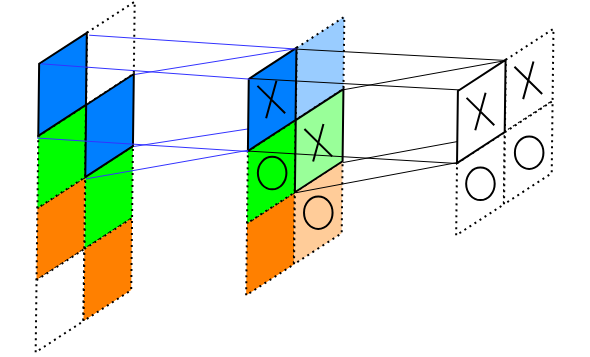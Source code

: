 <mxfile version="15.5.5" type="github">
  <diagram id="SEAIYqwF87A7cVQ8-DyG" name="Page-1">
    <mxGraphModel dx="530" dy="317" grid="1" gridSize="10" guides="1" tooltips="1" connect="1" arrows="1" fold="1" page="1" pageScale="1" pageWidth="827" pageHeight="1169" math="0" shadow="0">
      <root>
        <mxCell id="0" />
        <mxCell id="1" parent="0" />
        <mxCell id="-y09qwYfMfObH2Hs8NJf-94" value="" style="endArrow=none;html=1;rounded=0;strokeWidth=0.5;exitX=1;exitY=0;exitDx=0;exitDy=0;entryX=1;entryY=0;entryDx=0;entryDy=0;" edge="1" parent="1" source="-y09qwYfMfObH2Hs8NJf-51" target="-y09qwYfMfObH2Hs8NJf-53">
          <mxGeometry width="50" height="50" relative="1" as="geometry">
            <mxPoint x="108.348" y="110.352" as="sourcePoint" />
            <mxPoint x="212.351" y="117.302" as="targetPoint" />
          </mxGeometry>
        </mxCell>
        <mxCell id="-y09qwYfMfObH2Hs8NJf-95" value="" style="endArrow=none;html=1;rounded=0;strokeWidth=0.5;entryX=1;entryY=0;entryDx=0;entryDy=0;exitX=0.583;exitY=1.011;exitDx=0;exitDy=0;exitPerimeter=0;" edge="1" parent="1" source="-y09qwYfMfObH2Hs8NJf-51" target="-y09qwYfMfObH2Hs8NJf-55">
          <mxGeometry width="50" height="50" relative="1" as="geometry">
            <mxPoint x="200" y="130" as="sourcePoint" />
            <mxPoint x="222.351" y="127.302" as="targetPoint" />
          </mxGeometry>
        </mxCell>
        <mxCell id="-y09qwYfMfObH2Hs8NJf-88" value="" style="endArrow=none;html=1;rounded=0;strokeWidth=0.5;exitX=1;exitY=0;exitDx=0;exitDy=0;entryX=1;entryY=0;entryDx=0;entryDy=0;strokeColor=#3333FF;" edge="1" parent="1" source="-y09qwYfMfObH2Hs8NJf-30" target="-y09qwYfMfObH2Hs8NJf-46">
          <mxGeometry width="50" height="50" relative="1" as="geometry">
            <mxPoint x="98.348" y="100.352" as="sourcePoint" />
            <mxPoint x="247.351" y="108.102" as="targetPoint" />
          </mxGeometry>
        </mxCell>
        <mxCell id="-y09qwYfMfObH2Hs8NJf-89" value="" style="endArrow=none;html=1;rounded=0;strokeWidth=0.5;exitX=1;exitY=0;exitDx=0;exitDy=0;entryX=0.569;entryY=1.005;entryDx=0;entryDy=0;entryPerimeter=0;strokeColor=#3333FF;" edge="1" parent="1" source="-y09qwYfMfObH2Hs8NJf-39" target="-y09qwYfMfObH2Hs8NJf-46">
          <mxGeometry width="50" height="50" relative="1" as="geometry">
            <mxPoint x="108.348" y="110.352" as="sourcePoint" />
            <mxPoint x="257.351" y="118.102" as="targetPoint" />
          </mxGeometry>
        </mxCell>
        <mxCell id="-y09qwYfMfObH2Hs8NJf-39" value="" style="shape=parallelogram;perimeter=parallelogramPerimeter;whiteSpace=wrap;html=1;fixedSize=1;rotation=327;fillColor=#00FF00;dashed=1;dashPattern=1 2;" vertex="1" parent="1">
          <mxGeometry x="54.129" y="136.776" width="48.42" height="30" as="geometry" />
        </mxCell>
        <mxCell id="-y09qwYfMfObH2Hs8NJf-27" value="" style="shape=parallelogram;perimeter=parallelogramPerimeter;whiteSpace=wrap;html=1;fixedSize=1;rotation=327;dashed=1;dashPattern=1 2;" vertex="1" parent="1">
          <mxGeometry x="55" y="64.61" width="48.42" height="30" as="geometry" />
        </mxCell>
        <mxCell id="-y09qwYfMfObH2Hs8NJf-38" value="" style="shape=parallelogram;perimeter=parallelogramPerimeter;whiteSpace=wrap;html=1;fixedSize=1;rotation=327;fillColor=#FF8000;dashed=1;dashPattern=1 2;" vertex="1" parent="1">
          <mxGeometry x="30.189" y="152.346" width="48.42" height="30" as="geometry" />
        </mxCell>
        <mxCell id="-y09qwYfMfObH2Hs8NJf-42" value="" style="shape=parallelogram;perimeter=parallelogramPerimeter;whiteSpace=wrap;html=1;fixedSize=1;rotation=327;dashed=1;dashPattern=1 2;" vertex="1" parent="1">
          <mxGeometry x="29.754" y="188.346" width="48.42" height="30" as="geometry" />
        </mxCell>
        <mxCell id="-y09qwYfMfObH2Hs8NJf-43" value="" style="shape=parallelogram;perimeter=parallelogramPerimeter;whiteSpace=wrap;html=1;fixedSize=1;rotation=327;fillColor=#FF8000;dashed=1;dashPattern=1 2;" vertex="1" parent="1">
          <mxGeometry x="53.694" y="172.776" width="48.42" height="30" as="geometry" />
        </mxCell>
        <mxCell id="-y09qwYfMfObH2Hs8NJf-29" value="" style="shape=parallelogram;perimeter=parallelogramPerimeter;whiteSpace=wrap;html=1;fixedSize=1;rotation=327;fillColor=#00FF00;dashed=1;dashPattern=1 2;" vertex="1" parent="1">
          <mxGeometry x="30.624" y="116.346" width="48.42" height="30" as="geometry" />
        </mxCell>
        <mxCell id="-y09qwYfMfObH2Hs8NJf-47" value="" style="shape=parallelogram;perimeter=parallelogramPerimeter;whiteSpace=wrap;html=1;fixedSize=1;rotation=327;fillColor=#99CCFF;dashed=1;dashPattern=1 2;" vertex="1" parent="1">
          <mxGeometry x="159.81" y="72.18" width="48.42" height="30" as="geometry" />
        </mxCell>
        <mxCell id="-y09qwYfMfObH2Hs8NJf-48" value="" style="shape=parallelogram;perimeter=parallelogramPerimeter;whiteSpace=wrap;html=1;fixedSize=1;rotation=327;fillColor=#FF8000;dashed=1;dashPattern=1 2;" vertex="1" parent="1">
          <mxGeometry x="134.999" y="159.916" width="48.42" height="30" as="geometry" />
        </mxCell>
        <mxCell id="-y09qwYfMfObH2Hs8NJf-49" value="" style="shape=parallelogram;perimeter=parallelogramPerimeter;whiteSpace=wrap;html=1;fixedSize=1;rotation=327;fillColor=#FFCC99;dashed=1;dashPattern=1 2;" vertex="1" parent="1">
          <mxGeometry x="158.939" y="144.346" width="48.42" height="30" as="geometry" />
        </mxCell>
        <mxCell id="-y09qwYfMfObH2Hs8NJf-50" value="" style="shape=parallelogram;perimeter=parallelogramPerimeter;whiteSpace=wrap;html=1;fixedSize=1;rotation=327;fillColor=#00FF00;dashed=1;dashPattern=1 2;" vertex="1" parent="1">
          <mxGeometry x="135.434" y="123.916" width="48.42" height="30" as="geometry" />
        </mxCell>
        <mxCell id="-y09qwYfMfObH2Hs8NJf-54" value="" style="shape=parallelogram;perimeter=parallelogramPerimeter;whiteSpace=wrap;html=1;fixedSize=1;rotation=327;dashed=1;dashPattern=1 2;" vertex="1" parent="1">
          <mxGeometry x="264.38" y="78.18" width="48.42" height="30" as="geometry" />
        </mxCell>
        <mxCell id="-y09qwYfMfObH2Hs8NJf-55" value="" style="shape=parallelogram;perimeter=parallelogramPerimeter;whiteSpace=wrap;html=1;fixedSize=1;rotation=327;fillColor=#FFFFFF;dashed=1;dashPattern=1 2;" vertex="1" parent="1">
          <mxGeometry x="240.004" y="129.916" width="48.42" height="30" as="geometry" />
        </mxCell>
        <mxCell id="-y09qwYfMfObH2Hs8NJf-56" value="" style="shape=parallelogram;perimeter=parallelogramPerimeter;whiteSpace=wrap;html=1;fixedSize=1;rotation=327;dashed=1;dashPattern=1 2;" vertex="1" parent="1">
          <mxGeometry x="263.944" y="114.346" width="48.42" height="30" as="geometry" />
        </mxCell>
        <mxCell id="-y09qwYfMfObH2Hs8NJf-64" value="" style="ellipse;fillColor=none;strokeColor=#000000;shadow=0;labelBackgroundColor=none;fillStyle=hachure;" vertex="1" parent="1">
          <mxGeometry x="152.94" y="131.41" width="14.27" height="16.26" as="geometry" />
        </mxCell>
        <mxCell id="-y09qwYfMfObH2Hs8NJf-66" value="" style="ellipse;fillColor=none;strokeColor=#000000;shadow=0;labelBackgroundColor=none;fillStyle=hachure;" vertex="1" parent="1">
          <mxGeometry x="176.01" y="151.22" width="14.27" height="16.26" as="geometry" />
        </mxCell>
        <mxCell id="-y09qwYfMfObH2Hs8NJf-67" value="" style="ellipse;fillColor=none;strokeColor=#000000;shadow=0;labelBackgroundColor=none;fillStyle=hachure;" vertex="1" parent="1">
          <mxGeometry x="257.08" y="136.79" width="14.27" height="16.26" as="geometry" />
        </mxCell>
        <mxCell id="-y09qwYfMfObH2Hs8NJf-68" value="" style="ellipse;fillColor=none;strokeColor=#000000;shadow=0;labelBackgroundColor=none;fillStyle=hachure;" vertex="1" parent="1">
          <mxGeometry x="281.45" y="121.22" width="14.27" height="16.26" as="geometry" />
        </mxCell>
        <mxCell id="-y09qwYfMfObH2Hs8NJf-70" value="" style="shape=umlDestroy;shadow=0;labelBackgroundColor=none;fillStyle=hachure;strokeWidth=1;fillColor=#007FFF;gradientColor=none;gradientDirection=radial;rotation=-15;" vertex="1" parent="1">
          <mxGeometry x="283.23" y="84.78" width="9.85" height="16.79" as="geometry" />
        </mxCell>
        <mxCell id="4mUIY2rEQ8cqmVcWi5z4-1" value="" style="shape=parallelogram;perimeter=parallelogramPerimeter;whiteSpace=wrap;html=1;fixedSize=1;rotation=327;fillColor=#007FFF;" parent="1" vertex="1">
          <mxGeometry x="31.06" y="80.18" width="48.42" height="30" as="geometry" />
        </mxCell>
        <mxCell id="-y09qwYfMfObH2Hs8NJf-30" value="" style="shape=parallelogram;perimeter=parallelogramPerimeter;whiteSpace=wrap;html=1;fixedSize=1;rotation=327;fillColor=#007FFF;" vertex="1" parent="1">
          <mxGeometry x="54.564" y="100.776" width="48.42" height="30" as="geometry" />
        </mxCell>
        <mxCell id="-y09qwYfMfObH2Hs8NJf-53" value="" style="shape=parallelogram;perimeter=parallelogramPerimeter;whiteSpace=wrap;html=1;fixedSize=1;rotation=327;fillColor=#FFFFFF;" vertex="1" parent="1">
          <mxGeometry x="240.44" y="93.75" width="48.42" height="30" as="geometry" />
        </mxCell>
        <mxCell id="-y09qwYfMfObH2Hs8NJf-69" value="" style="shape=umlDestroy;shadow=0;labelBackgroundColor=none;fillStyle=hachure;strokeWidth=1;fillColor=#007FFF;gradientColor=none;gradientDirection=radial;rotation=-15;" vertex="1" parent="1">
          <mxGeometry x="259.29" y="100.36" width="9.85" height="16.79" as="geometry" />
        </mxCell>
        <mxCell id="-y09qwYfMfObH2Hs8NJf-46" value="" style="shape=parallelogram;perimeter=parallelogramPerimeter;whiteSpace=wrap;html=1;fixedSize=1;rotation=327;fillColor=#007FFF;gradientDirection=radial;shadow=0;" vertex="1" parent="1">
          <mxGeometry x="135.87" y="87.75" width="48.42" height="30" as="geometry" />
        </mxCell>
        <mxCell id="-y09qwYfMfObH2Hs8NJf-51" value="" style="shape=parallelogram;perimeter=parallelogramPerimeter;whiteSpace=wrap;html=1;fixedSize=1;rotation=327;fillColor=#99FF99;" vertex="1" parent="1">
          <mxGeometry x="159.374" y="108.346" width="48.42" height="30" as="geometry" />
        </mxCell>
        <mxCell id="-y09qwYfMfObH2Hs8NJf-59" value="" style="shape=umlDestroy;shadow=0;labelBackgroundColor=none;fillStyle=hachure;strokeWidth=1;fillColor=#007FFF;gradientColor=none;gradientDirection=radial;rotation=-15;" vertex="1" parent="1">
          <mxGeometry x="154.72" y="94.36" width="9.85" height="16.79" as="geometry" />
        </mxCell>
        <mxCell id="-y09qwYfMfObH2Hs8NJf-65" value="" style="shape=umlDestroy;shadow=0;labelBackgroundColor=none;fillStyle=hachure;strokeWidth=1;fillColor=#007FFF;gradientColor=none;gradientDirection=radial;rotation=-15;" vertex="1" parent="1">
          <mxGeometry x="178.22" y="115.95" width="9.85" height="16.79" as="geometry" />
        </mxCell>
        <mxCell id="-y09qwYfMfObH2Hs8NJf-85" value="" style="endArrow=none;html=1;rounded=0;strokeWidth=0.5;exitX=0.416;exitY=0.044;exitDx=0;exitDy=0;exitPerimeter=0;entryX=0.409;entryY=0.012;entryDx=0;entryDy=0;entryPerimeter=0;strokeColor=#3333FF;" edge="1" parent="1" source="-y09qwYfMfObH2Hs8NJf-27" target="-y09qwYfMfObH2Hs8NJf-47">
          <mxGeometry width="50" height="50" relative="1" as="geometry">
            <mxPoint x="170" y="160" as="sourcePoint" />
            <mxPoint x="220" y="110" as="targetPoint" />
          </mxGeometry>
        </mxCell>
        <mxCell id="-y09qwYfMfObH2Hs8NJf-86" value="" style="endArrow=none;html=1;rounded=0;strokeWidth=0.5;exitX=0.428;exitY=0.006;exitDx=0;exitDy=0;exitPerimeter=0;entryX=0.435;entryY=0.02;entryDx=0;entryDy=0;entryPerimeter=0;strokeColor=#3333FF;" edge="1" parent="1" source="4mUIY2rEQ8cqmVcWi5z4-1" target="-y09qwYfMfObH2Hs8NJf-46">
          <mxGeometry width="50" height="50" relative="1" as="geometry">
            <mxPoint x="78.348" y="80.352" as="sourcePoint" />
            <mxPoint x="227.351" y="88.102" as="targetPoint" />
          </mxGeometry>
        </mxCell>
        <mxCell id="-y09qwYfMfObH2Hs8NJf-87" value="" style="endArrow=none;html=1;rounded=0;strokeWidth=0.5;exitX=0.39;exitY=0.004;exitDx=0;exitDy=0;exitPerimeter=0;entryX=0;entryY=1;entryDx=0;entryDy=0;strokeColor=#3333FF;" edge="1" parent="1" source="-y09qwYfMfObH2Hs8NJf-29" target="-y09qwYfMfObH2Hs8NJf-46">
          <mxGeometry width="50" height="50" relative="1" as="geometry">
            <mxPoint x="88.348" y="90.352" as="sourcePoint" />
            <mxPoint x="237.351" y="98.102" as="targetPoint" />
          </mxGeometry>
        </mxCell>
        <mxCell id="-y09qwYfMfObH2Hs8NJf-90" value="" style="endArrow=none;html=1;rounded=0;strokeWidth=0.5;exitX=0.584;exitY=1.019;exitDx=0;exitDy=0;exitPerimeter=0;entryX=0.42;entryY=-0.022;entryDx=0;entryDy=0;entryPerimeter=0;strokeColor=#3333FF;" edge="1" parent="1" source="-y09qwYfMfObH2Hs8NJf-29" target="-y09qwYfMfObH2Hs8NJf-50">
          <mxGeometry width="50" height="50" relative="1" as="geometry">
            <mxPoint x="118.348" y="120.352" as="sourcePoint" />
            <mxPoint x="267.351" y="128.102" as="targetPoint" />
          </mxGeometry>
        </mxCell>
        <mxCell id="-y09qwYfMfObH2Hs8NJf-91" value="" style="endArrow=none;html=1;rounded=0;strokeWidth=0.5;entryX=1;entryY=0;entryDx=0;entryDy=0;exitX=0.397;exitY=-0.001;exitDx=0;exitDy=0;exitPerimeter=0;" edge="1" parent="1" source="-y09qwYfMfObH2Hs8NJf-47" target="-y09qwYfMfObH2Hs8NJf-53">
          <mxGeometry width="50" height="50" relative="1" as="geometry">
            <mxPoint x="230" y="30" as="sourcePoint" />
            <mxPoint x="271.351" y="84.782" as="targetPoint" />
          </mxGeometry>
        </mxCell>
        <mxCell id="-y09qwYfMfObH2Hs8NJf-92" value="" style="endArrow=none;html=1;rounded=0;strokeWidth=0.5;entryX=0.418;entryY=-0.014;entryDx=0;entryDy=0;entryPerimeter=0;exitX=0.427;exitY=-0.016;exitDx=0;exitDy=0;exitPerimeter=0;" edge="1" parent="1" source="-y09qwYfMfObH2Hs8NJf-53" target="-y09qwYfMfObH2Hs8NJf-46">
          <mxGeometry width="50" height="50" relative="1" as="geometry">
            <mxPoint x="250" y="97" as="sourcePoint" />
            <mxPoint x="192.351" y="97.302" as="targetPoint" />
          </mxGeometry>
        </mxCell>
        <mxCell id="-y09qwYfMfObH2Hs8NJf-93" value="" style="endArrow=none;html=1;rounded=0;strokeWidth=0.5;exitX=0;exitY=1;exitDx=0;exitDy=0;entryX=0.417;entryY=-0.009;entryDx=0;entryDy=0;entryPerimeter=0;" edge="1" parent="1" source="-y09qwYfMfObH2Hs8NJf-53" target="-y09qwYfMfObH2Hs8NJf-50">
          <mxGeometry width="50" height="50" relative="1" as="geometry">
            <mxPoint x="98.348" y="100.352" as="sourcePoint" />
            <mxPoint x="202.351" y="107.302" as="targetPoint" />
          </mxGeometry>
        </mxCell>
        <mxCell id="-y09qwYfMfObH2Hs8NJf-96" value="" style="endArrow=none;html=1;rounded=0;strokeWidth=0.5;exitX=0.419;exitY=-0.018;exitDx=0;exitDy=0;entryX=0.593;entryY=1.003;entryDx=0;entryDy=0;entryPerimeter=0;exitPerimeter=0;" edge="1" parent="1" source="-y09qwYfMfObH2Hs8NJf-55" target="-y09qwYfMfObH2Hs8NJf-50">
          <mxGeometry width="50" height="50" relative="1" as="geometry">
            <mxPoint x="262.515" y="144.516" as="sourcePoint" />
            <mxPoint x="157.957" y="138.298" as="targetPoint" />
          </mxGeometry>
        </mxCell>
      </root>
    </mxGraphModel>
  </diagram>
</mxfile>
